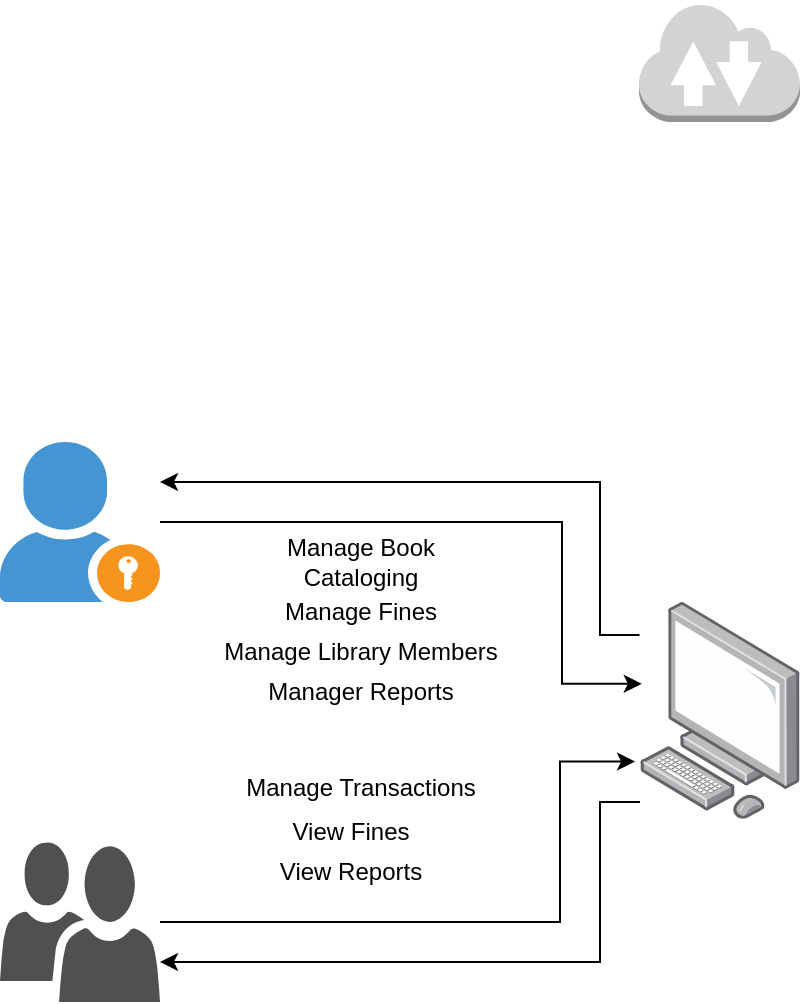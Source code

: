 <mxfile version="22.0.8" type="github">
  <diagram name="Page-1" id="on3lXjrbku3OEMFmnaN-">
    <mxGraphModel dx="880" dy="1584" grid="1" gridSize="10" guides="1" tooltips="1" connect="1" arrows="1" fold="1" page="1" pageScale="1" pageWidth="850" pageHeight="1100" math="0" shadow="0">
      <root>
        <mxCell id="0" />
        <mxCell id="1" parent="0" />
        <mxCell id="QDIh8MvFq-9qs7UtXMdY-20" style="edgeStyle=orthogonalEdgeStyle;rounded=0;orthogonalLoop=1;jettySize=auto;html=1;exitX=-0.003;exitY=0.152;exitDx=0;exitDy=0;exitPerimeter=0;" parent="1" source="QDIh8MvFq-9qs7UtXMdY-1" edge="1">
          <mxGeometry relative="1" as="geometry">
            <mxPoint x="160" y="180" as="targetPoint" />
            <Array as="points">
              <mxPoint x="380" y="257" />
              <mxPoint x="380" y="180" />
              <mxPoint x="160" y="180" />
            </Array>
          </mxGeometry>
        </mxCell>
        <mxCell id="QDIh8MvFq-9qs7UtXMdY-21" style="edgeStyle=orthogonalEdgeStyle;rounded=0;orthogonalLoop=1;jettySize=auto;html=1;" parent="1" source="QDIh8MvFq-9qs7UtXMdY-1" target="QDIh8MvFq-9qs7UtXMdY-11" edge="1">
          <mxGeometry relative="1" as="geometry">
            <mxPoint x="170" y="420" as="targetPoint" />
            <Array as="points">
              <mxPoint x="380" y="340" />
              <mxPoint x="380" y="420" />
            </Array>
          </mxGeometry>
        </mxCell>
        <mxCell id="QDIh8MvFq-9qs7UtXMdY-1" value="" style="image;points=[];aspect=fixed;html=1;align=center;shadow=0;dashed=0;image=img/lib/allied_telesis/computer_and_terminals/Personal_Computer.svg;" parent="1" vertex="1">
          <mxGeometry x="400" y="240" width="80" height="108.43" as="geometry" />
        </mxCell>
        <mxCell id="QDIh8MvFq-9qs7UtXMdY-2" value="" style="shadow=0;dashed=0;html=1;strokeColor=none;fillColor=#4495D1;labelPosition=center;verticalLabelPosition=bottom;verticalAlign=top;align=center;outlineConnect=0;shape=mxgraph.veeam.portal_admin;" parent="1" vertex="1">
          <mxGeometry x="80" y="160" width="80" height="80" as="geometry" />
        </mxCell>
        <mxCell id="QDIh8MvFq-9qs7UtXMdY-3" style="edgeStyle=orthogonalEdgeStyle;rounded=0;orthogonalLoop=1;jettySize=auto;html=1;entryX=0.011;entryY=0.377;entryDx=0;entryDy=0;entryPerimeter=0;" parent="1" source="QDIh8MvFq-9qs7UtXMdY-2" target="QDIh8MvFq-9qs7UtXMdY-1" edge="1">
          <mxGeometry relative="1" as="geometry">
            <Array as="points">
              <mxPoint x="361" y="200" />
            </Array>
          </mxGeometry>
        </mxCell>
        <mxCell id="QDIh8MvFq-9qs7UtXMdY-5" value="Manage Book&lt;br&gt;Cataloging" style="text;html=1;align=center;verticalAlign=middle;resizable=0;points=[];autosize=1;strokeColor=none;fillColor=none;" parent="1" vertex="1">
          <mxGeometry x="210" y="200" width="100" height="40" as="geometry" />
        </mxCell>
        <mxCell id="QDIh8MvFq-9qs7UtXMdY-6" value="Manage Fines" style="text;html=1;align=center;verticalAlign=middle;resizable=0;points=[];autosize=1;strokeColor=none;fillColor=none;" parent="1" vertex="1">
          <mxGeometry x="210" y="230" width="100" height="30" as="geometry" />
        </mxCell>
        <mxCell id="QDIh8MvFq-9qs7UtXMdY-7" value="Manage Library Members" style="text;html=1;align=center;verticalAlign=middle;resizable=0;points=[];autosize=1;strokeColor=none;fillColor=none;" parent="1" vertex="1">
          <mxGeometry x="180" y="250" width="160" height="30" as="geometry" />
        </mxCell>
        <mxCell id="QDIh8MvFq-9qs7UtXMdY-9" value="Manager Reports" style="text;html=1;align=center;verticalAlign=middle;resizable=0;points=[];autosize=1;strokeColor=none;fillColor=none;" parent="1" vertex="1">
          <mxGeometry x="200" y="270" width="120" height="30" as="geometry" />
        </mxCell>
        <mxCell id="QDIh8MvFq-9qs7UtXMdY-11" value="" style="sketch=0;pointerEvents=1;shadow=0;dashed=0;html=1;strokeColor=none;labelPosition=center;verticalLabelPosition=bottom;verticalAlign=top;align=center;fillColor=#505050;shape=mxgraph.mscae.intune.user_group" parent="1" vertex="1">
          <mxGeometry x="80" y="360" width="80" height="80" as="geometry" />
        </mxCell>
        <mxCell id="QDIh8MvFq-9qs7UtXMdY-13" style="edgeStyle=orthogonalEdgeStyle;rounded=0;orthogonalLoop=1;jettySize=auto;html=1;entryX=-0.031;entryY=0.736;entryDx=0;entryDy=0;entryPerimeter=0;" parent="1" source="QDIh8MvFq-9qs7UtXMdY-11" target="QDIh8MvFq-9qs7UtXMdY-1" edge="1">
          <mxGeometry relative="1" as="geometry">
            <Array as="points">
              <mxPoint x="360" y="400" />
              <mxPoint x="360" y="320" />
            </Array>
          </mxGeometry>
        </mxCell>
        <mxCell id="QDIh8MvFq-9qs7UtXMdY-14" value="Manage Transactions" style="text;html=1;align=center;verticalAlign=middle;resizable=0;points=[];autosize=1;strokeColor=none;fillColor=none;" parent="1" vertex="1">
          <mxGeometry x="190" y="318.43" width="140" height="30" as="geometry" />
        </mxCell>
        <mxCell id="QDIh8MvFq-9qs7UtXMdY-15" value="View Fines" style="text;html=1;align=center;verticalAlign=middle;resizable=0;points=[];autosize=1;strokeColor=none;fillColor=none;" parent="1" vertex="1">
          <mxGeometry x="215" y="340" width="80" height="30" as="geometry" />
        </mxCell>
        <mxCell id="QDIh8MvFq-9qs7UtXMdY-17" value="View Reports" style="text;html=1;align=center;verticalAlign=middle;resizable=0;points=[];autosize=1;strokeColor=none;fillColor=none;" parent="1" vertex="1">
          <mxGeometry x="210" y="360" width="90" height="30" as="geometry" />
        </mxCell>
        <mxCell id="EKUkhfJZ03WyP2QzKe4X-1" value="" style="shape=image;html=1;verticalAlign=top;verticalLabelPosition=bottom;labelBackgroundColor=#ffffff;imageAspect=0;aspect=fixed;image=https://cdn4.iconfinder.com/data/icons/success-filloutline/64/chart-analytics-stocks-increasing-growth-128.png" vertex="1" parent="1">
          <mxGeometry x="401.5" y="81" width="79" height="79" as="geometry" />
        </mxCell>
        <mxCell id="EKUkhfJZ03WyP2QzKe4X-2" value="" style="outlineConnect=0;dashed=0;verticalLabelPosition=bottom;verticalAlign=top;align=center;html=1;shape=mxgraph.aws3.internet_2;fillColor=#D2D3D3;gradientColor=none;" vertex="1" parent="1">
          <mxGeometry x="399.5" y="-60" width="80.5" height="60" as="geometry" />
        </mxCell>
      </root>
    </mxGraphModel>
  </diagram>
</mxfile>
